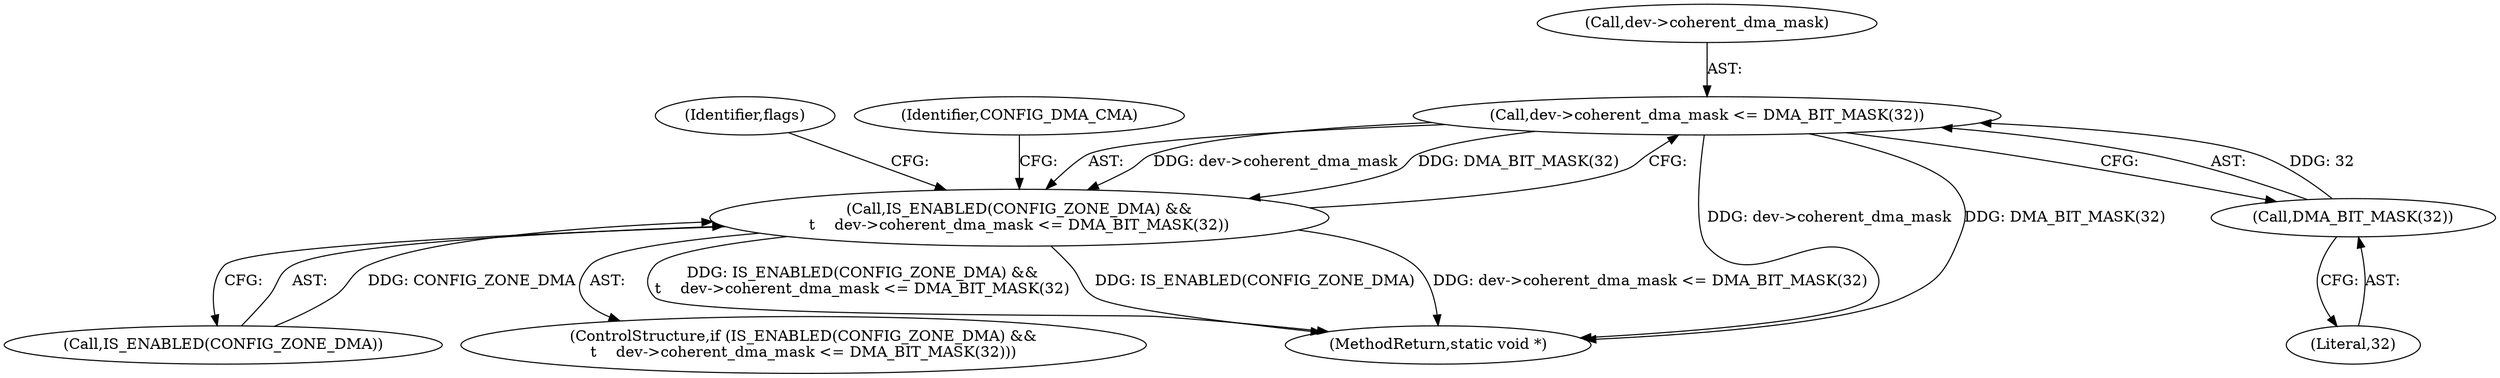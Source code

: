 digraph "0_linux_6829e274a623187c24f7cfc0e3d35f25d087fcc5_0@pointer" {
"1000121" [label="(Call,dev->coherent_dma_mask <= DMA_BIT_MASK(32))"];
"1000125" [label="(Call,DMA_BIT_MASK(32))"];
"1000118" [label="(Call,IS_ENABLED(CONFIG_ZONE_DMA) &&\n\t    dev->coherent_dma_mask <= DMA_BIT_MASK(32))"];
"1000122" [label="(Call,dev->coherent_dma_mask)"];
"1000119" [label="(Call,IS_ENABLED(CONFIG_ZONE_DMA))"];
"1000117" [label="(ControlStructure,if (IS_ENABLED(CONFIG_ZONE_DMA) &&\n\t    dev->coherent_dma_mask <= DMA_BIT_MASK(32)))"];
"1000125" [label="(Call,DMA_BIT_MASK(32))"];
"1000128" [label="(Identifier,flags)"];
"1000133" [label="(Identifier,CONFIG_DMA_CMA)"];
"1000118" [label="(Call,IS_ENABLED(CONFIG_ZONE_DMA) &&\n\t    dev->coherent_dma_mask <= DMA_BIT_MASK(32))"];
"1000126" [label="(Literal,32)"];
"1000183" [label="(MethodReturn,static void *)"];
"1000121" [label="(Call,dev->coherent_dma_mask <= DMA_BIT_MASK(32))"];
"1000121" -> "1000118"  [label="AST: "];
"1000121" -> "1000125"  [label="CFG: "];
"1000122" -> "1000121"  [label="AST: "];
"1000125" -> "1000121"  [label="AST: "];
"1000118" -> "1000121"  [label="CFG: "];
"1000121" -> "1000183"  [label="DDG: DMA_BIT_MASK(32)"];
"1000121" -> "1000183"  [label="DDG: dev->coherent_dma_mask"];
"1000121" -> "1000118"  [label="DDG: dev->coherent_dma_mask"];
"1000121" -> "1000118"  [label="DDG: DMA_BIT_MASK(32)"];
"1000125" -> "1000121"  [label="DDG: 32"];
"1000125" -> "1000126"  [label="CFG: "];
"1000126" -> "1000125"  [label="AST: "];
"1000118" -> "1000117"  [label="AST: "];
"1000118" -> "1000119"  [label="CFG: "];
"1000119" -> "1000118"  [label="AST: "];
"1000128" -> "1000118"  [label="CFG: "];
"1000133" -> "1000118"  [label="CFG: "];
"1000118" -> "1000183"  [label="DDG: IS_ENABLED(CONFIG_ZONE_DMA) &&\n\t    dev->coherent_dma_mask <= DMA_BIT_MASK(32)"];
"1000118" -> "1000183"  [label="DDG: IS_ENABLED(CONFIG_ZONE_DMA)"];
"1000118" -> "1000183"  [label="DDG: dev->coherent_dma_mask <= DMA_BIT_MASK(32)"];
"1000119" -> "1000118"  [label="DDG: CONFIG_ZONE_DMA"];
}
